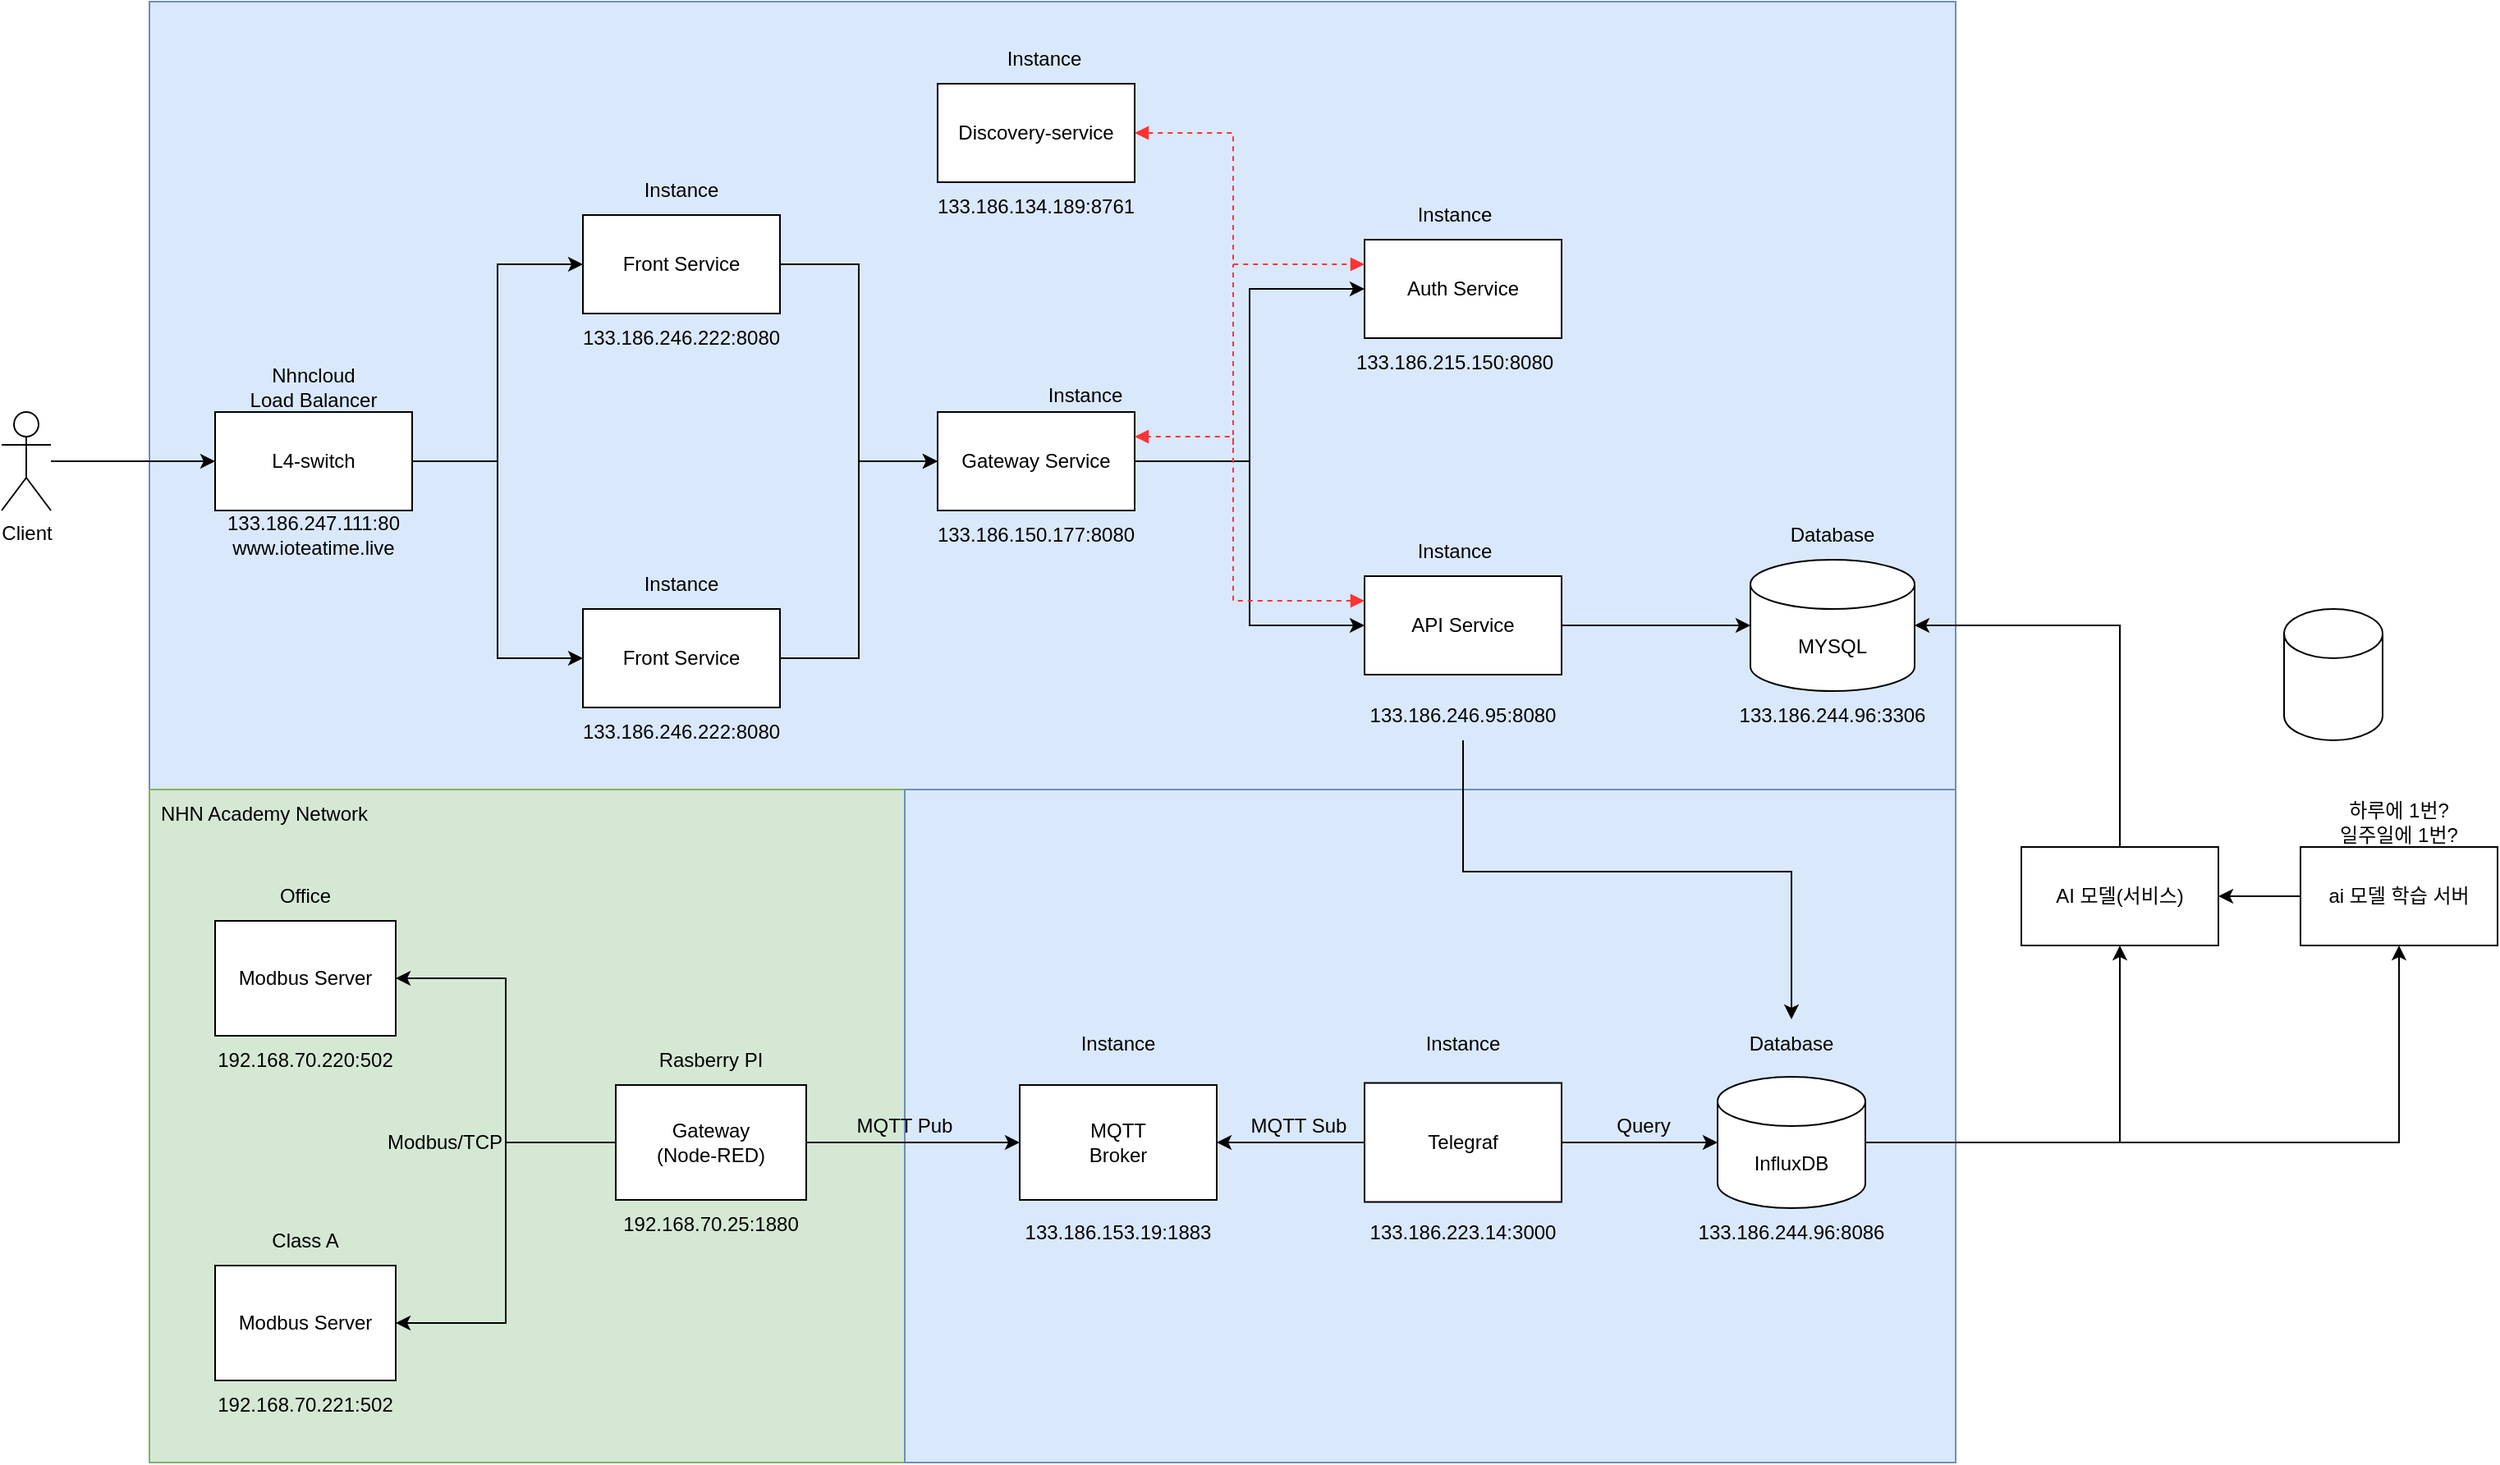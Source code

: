 <mxfile version="24.2.3" type="github">
  <diagram name="페이지-1" id="th0XQkB2l59hhsC8lqRe">
    <mxGraphModel dx="1687" dy="2235" grid="1" gridSize="10" guides="1" tooltips="1" connect="1" arrows="1" fold="1" page="1" pageScale="1" pageWidth="827" pageHeight="1169" math="0" shadow="0">
      <root>
        <mxCell id="0" />
        <mxCell id="1" parent="0" />
        <mxCell id="sQb8ffSm1RUAsvBsyorU-21" value="" style="rounded=0;whiteSpace=wrap;html=1;fillColor=#dae8fc;strokeColor=#6c8ebf;" parent="1" vertex="1">
          <mxGeometry x="150" y="-160" width="1100" height="480" as="geometry" />
        </mxCell>
        <mxCell id="sQb8ffSm1RUAsvBsyorU-19" value="" style="rounded=0;whiteSpace=wrap;html=1;fillColor=#d5e8d4;strokeColor=#82b366;" parent="1" vertex="1">
          <mxGeometry x="150" y="320" width="460" height="410" as="geometry" />
        </mxCell>
        <mxCell id="sQb8ffSm1RUAsvBsyorU-20" value="" style="rounded=0;whiteSpace=wrap;html=1;fillColor=#dae8fc;strokeColor=#6c8ebf;" parent="1" vertex="1">
          <mxGeometry x="610" y="320" width="640" height="410" as="geometry" />
        </mxCell>
        <mxCell id="cO3AsxR2FoYZL1ss0mDV-1" value="Modbus Server" style="rounded=0;whiteSpace=wrap;html=1;" parent="1" vertex="1">
          <mxGeometry x="190" y="400" width="110" height="70" as="geometry" />
        </mxCell>
        <mxCell id="zTuHYD-jZTooekpgXttU-7" value="MQTT Pub" style="text;html=1;align=center;verticalAlign=middle;whiteSpace=wrap;rounded=0;" parent="1" vertex="1">
          <mxGeometry x="570" y="510" width="80" height="30" as="geometry" />
        </mxCell>
        <mxCell id="IO1WaZzKGrbauop8XFUP-30" style="edgeStyle=orthogonalEdgeStyle;rounded=0;orthogonalLoop=1;jettySize=auto;html=1;entryX=0;entryY=0.5;entryDx=0;entryDy=0;" edge="1" parent="1" source="sQb8ffSm1RUAsvBsyorU-18" target="B-YvBcfvIbjFVjhxtEdK-5">
          <mxGeometry relative="1" as="geometry" />
        </mxCell>
        <mxCell id="sQb8ffSm1RUAsvBsyorU-18" value="Client" style="shape=umlActor;verticalLabelPosition=bottom;verticalAlign=top;html=1;outlineConnect=0;" parent="1" vertex="1">
          <mxGeometry x="60" y="90" width="30" height="60" as="geometry" />
        </mxCell>
        <mxCell id="cO3AsxR2FoYZL1ss0mDV-2" value="Modbus Server" style="rounded=0;whiteSpace=wrap;html=1;" parent="1" vertex="1">
          <mxGeometry x="190" y="610" width="110" height="70" as="geometry" />
        </mxCell>
        <mxCell id="sQb8ffSm1RUAsvBsyorU-2" value="MQTT&lt;div&gt;Broker&lt;/div&gt;" style="rounded=0;whiteSpace=wrap;html=1;" parent="1" vertex="1">
          <mxGeometry x="680" y="500" width="120" height="70" as="geometry" />
        </mxCell>
        <mxCell id="cO3AsxR2FoYZL1ss0mDV-3" value="Office" style="text;html=1;align=center;verticalAlign=middle;whiteSpace=wrap;rounded=0;" parent="1" vertex="1">
          <mxGeometry x="215" y="370" width="60" height="30" as="geometry" />
        </mxCell>
        <mxCell id="sQb8ffSm1RUAsvBsyorU-4" style="edgeStyle=orthogonalEdgeStyle;rounded=0;orthogonalLoop=1;jettySize=auto;html=1;exitX=0;exitY=0.5;exitDx=0;exitDy=0;" parent="1" source="sQb8ffSm1RUAsvBsyorU-3" target="sQb8ffSm1RUAsvBsyorU-2" edge="1">
          <mxGeometry relative="1" as="geometry" />
        </mxCell>
        <mxCell id="cO3AsxR2FoYZL1ss0mDV-4" value="192.168.70.220:502" style="text;html=1;align=center;verticalAlign=middle;whiteSpace=wrap;rounded=0;" parent="1" vertex="1">
          <mxGeometry x="215" y="470" width="60" height="30" as="geometry" />
        </mxCell>
        <mxCell id="sQb8ffSm1RUAsvBsyorU-3" value="Telegraf" style="rounded=0;whiteSpace=wrap;html=1;" parent="1" vertex="1">
          <mxGeometry x="890" y="498.75" width="120" height="72.5" as="geometry" />
        </mxCell>
        <mxCell id="cO3AsxR2FoYZL1ss0mDV-5" value="192.168.70.221:502" style="text;html=1;align=center;verticalAlign=middle;whiteSpace=wrap;rounded=0;" parent="1" vertex="1">
          <mxGeometry x="215" y="680" width="60" height="30" as="geometry" />
        </mxCell>
        <mxCell id="sQb8ffSm1RUAsvBsyorU-5" value="MQTT Sub" style="text;html=1;align=center;verticalAlign=middle;whiteSpace=wrap;rounded=0;" parent="1" vertex="1">
          <mxGeometry x="810" y="510" width="80" height="30" as="geometry" />
        </mxCell>
        <mxCell id="cO3AsxR2FoYZL1ss0mDV-6" value="Class A" style="text;html=1;align=center;verticalAlign=middle;whiteSpace=wrap;rounded=0;" parent="1" vertex="1">
          <mxGeometry x="215" y="580" width="60" height="30" as="geometry" />
        </mxCell>
        <mxCell id="IO1WaZzKGrbauop8XFUP-35" style="edgeStyle=orthogonalEdgeStyle;rounded=0;orthogonalLoop=1;jettySize=auto;html=1;entryX=0.5;entryY=1;entryDx=0;entryDy=0;" edge="1" parent="1" source="sQb8ffSm1RUAsvBsyorU-8" target="IO1WaZzKGrbauop8XFUP-34">
          <mxGeometry relative="1" as="geometry">
            <mxPoint x="1350" y="400" as="targetPoint" />
          </mxGeometry>
        </mxCell>
        <mxCell id="IO1WaZzKGrbauop8XFUP-40" style="edgeStyle=orthogonalEdgeStyle;rounded=0;orthogonalLoop=1;jettySize=auto;html=1;entryX=0.5;entryY=1;entryDx=0;entryDy=0;" edge="1" parent="1" source="sQb8ffSm1RUAsvBsyorU-8" target="IO1WaZzKGrbauop8XFUP-38">
          <mxGeometry relative="1" as="geometry" />
        </mxCell>
        <mxCell id="sQb8ffSm1RUAsvBsyorU-8" value="InfluxDB" style="shape=cylinder3;whiteSpace=wrap;html=1;boundedLbl=1;backgroundOutline=1;size=15;" parent="1" vertex="1">
          <mxGeometry x="1105" y="495" width="90" height="80" as="geometry" />
        </mxCell>
        <mxCell id="zTuHYD-jZTooekpgXttU-1" style="edgeStyle=orthogonalEdgeStyle;rounded=0;orthogonalLoop=1;jettySize=auto;html=1;exitX=0;exitY=0.5;exitDx=0;exitDy=0;entryX=1;entryY=0.5;entryDx=0;entryDy=0;" parent="1" source="cO3AsxR2FoYZL1ss0mDV-7" target="cO3AsxR2FoYZL1ss0mDV-1" edge="1">
          <mxGeometry relative="1" as="geometry" />
        </mxCell>
        <mxCell id="zTuHYD-jZTooekpgXttU-2" style="edgeStyle=orthogonalEdgeStyle;rounded=0;orthogonalLoop=1;jettySize=auto;html=1;entryX=1;entryY=0.5;entryDx=0;entryDy=0;" parent="1" source="cO3AsxR2FoYZL1ss0mDV-7" target="cO3AsxR2FoYZL1ss0mDV-2" edge="1">
          <mxGeometry relative="1" as="geometry" />
        </mxCell>
        <mxCell id="zTuHYD-jZTooekpgXttU-6" style="edgeStyle=orthogonalEdgeStyle;rounded=0;orthogonalLoop=1;jettySize=auto;html=1;exitX=1;exitY=0.5;exitDx=0;exitDy=0;entryX=0;entryY=0.5;entryDx=0;entryDy=0;" parent="1" source="cO3AsxR2FoYZL1ss0mDV-7" target="sQb8ffSm1RUAsvBsyorU-2" edge="1">
          <mxGeometry relative="1" as="geometry" />
        </mxCell>
        <mxCell id="cO3AsxR2FoYZL1ss0mDV-7" value="Gateway&lt;div&gt;(Node-RED)&lt;/div&gt;" style="rounded=0;whiteSpace=wrap;html=1;" parent="1" vertex="1">
          <mxGeometry x="434" y="500" width="116" height="70" as="geometry" />
        </mxCell>
        <mxCell id="sQb8ffSm1RUAsvBsyorU-10" style="edgeStyle=orthogonalEdgeStyle;rounded=0;orthogonalLoop=1;jettySize=auto;html=1;exitX=1;exitY=0.5;exitDx=0;exitDy=0;entryX=0;entryY=0.5;entryDx=0;entryDy=0;entryPerimeter=0;" parent="1" source="sQb8ffSm1RUAsvBsyorU-3" target="sQb8ffSm1RUAsvBsyorU-8" edge="1">
          <mxGeometry relative="1" as="geometry" />
        </mxCell>
        <mxCell id="cO3AsxR2FoYZL1ss0mDV-8" value="192.168.70.25:1880" style="text;html=1;align=center;verticalAlign=middle;whiteSpace=wrap;rounded=0;" parent="1" vertex="1">
          <mxGeometry x="462" y="570" width="60" height="30" as="geometry" />
        </mxCell>
        <mxCell id="sQb8ffSm1RUAsvBsyorU-11" value="Query" style="text;html=1;align=center;verticalAlign=middle;whiteSpace=wrap;rounded=0;" parent="1" vertex="1">
          <mxGeometry x="1030" y="510" width="60" height="30" as="geometry" />
        </mxCell>
        <mxCell id="IO1WaZzKGrbauop8XFUP-15" style="edgeStyle=orthogonalEdgeStyle;rounded=0;orthogonalLoop=1;jettySize=auto;html=1;entryX=0;entryY=0.25;entryDx=0;entryDy=0;dashed=1;strokeColor=#FF3333;startArrow=block;startFill=1;endArrow=block;endFill=1;" edge="1" parent="1" source="B-YvBcfvIbjFVjhxtEdK-1" target="zTuHYD-jZTooekpgXttU-12">
          <mxGeometry relative="1" as="geometry">
            <Array as="points">
              <mxPoint x="810" y="-80" />
              <mxPoint x="810" />
            </Array>
          </mxGeometry>
        </mxCell>
        <mxCell id="B-YvBcfvIbjFVjhxtEdK-1" value="Discovery-service" style="rounded=0;whiteSpace=wrap;html=1;" parent="1" vertex="1">
          <mxGeometry x="630" y="-110" width="120" height="60" as="geometry" />
        </mxCell>
        <mxCell id="zTuHYD-jZTooekpgXttU-4" value="Modbus/TCP" style="text;html=1;align=center;verticalAlign=middle;whiteSpace=wrap;rounded=0;" parent="1" vertex="1">
          <mxGeometry x="300" y="520" width="60" height="30" as="geometry" />
        </mxCell>
        <mxCell id="IO1WaZzKGrbauop8XFUP-12" style="edgeStyle=orthogonalEdgeStyle;rounded=0;orthogonalLoop=1;jettySize=auto;html=1;entryX=0;entryY=0.5;entryDx=0;entryDy=0;" edge="1" parent="1" source="B-YvBcfvIbjFVjhxtEdK-2" target="zTuHYD-jZTooekpgXttU-12">
          <mxGeometry relative="1" as="geometry" />
        </mxCell>
        <mxCell id="IO1WaZzKGrbauop8XFUP-14" style="edgeStyle=orthogonalEdgeStyle;rounded=0;orthogonalLoop=1;jettySize=auto;html=1;entryX=0;entryY=0.5;entryDx=0;entryDy=0;" edge="1" parent="1" source="B-YvBcfvIbjFVjhxtEdK-2" target="zTuHYD-jZTooekpgXttU-11">
          <mxGeometry relative="1" as="geometry" />
        </mxCell>
        <mxCell id="B-YvBcfvIbjFVjhxtEdK-2" value="Gateway Service" style="rounded=0;whiteSpace=wrap;html=1;" parent="1" vertex="1">
          <mxGeometry x="630" y="90" width="120" height="60" as="geometry" />
        </mxCell>
        <mxCell id="sQb8ffSm1RUAsvBsyorU-12" value="133.186.153.19:1883" style="text;html=1;align=center;verticalAlign=middle;whiteSpace=wrap;rounded=0;" parent="1" vertex="1">
          <mxGeometry x="675" y="575" width="130" height="30" as="geometry" />
        </mxCell>
        <mxCell id="sQb8ffSm1RUAsvBsyorU-13" value="133.186.223.14:3000" style="text;html=1;align=center;verticalAlign=middle;whiteSpace=wrap;rounded=0;" parent="1" vertex="1">
          <mxGeometry x="885" y="575" width="130" height="30" as="geometry" />
        </mxCell>
        <mxCell id="zTuHYD-jZTooekpgXttU-8" value="Rasberry PI" style="text;html=1;align=center;verticalAlign=middle;whiteSpace=wrap;rounded=0;" parent="1" vertex="1">
          <mxGeometry x="454" y="470" width="76" height="30" as="geometry" />
        </mxCell>
        <mxCell id="sQb8ffSm1RUAsvBsyorU-14" value="Instance" style="text;html=1;align=center;verticalAlign=middle;whiteSpace=wrap;rounded=0;" parent="1" vertex="1">
          <mxGeometry x="710" y="460" width="60" height="30" as="geometry" />
        </mxCell>
        <mxCell id="IO1WaZzKGrbauop8XFUP-3" style="edgeStyle=orthogonalEdgeStyle;rounded=0;orthogonalLoop=1;jettySize=auto;html=1;entryX=0;entryY=0.5;entryDx=0;entryDy=0;" edge="1" parent="1" source="B-YvBcfvIbjFVjhxtEdK-5" target="B-YvBcfvIbjFVjhxtEdK-7">
          <mxGeometry relative="1" as="geometry" />
        </mxCell>
        <mxCell id="IO1WaZzKGrbauop8XFUP-4" style="edgeStyle=orthogonalEdgeStyle;rounded=0;orthogonalLoop=1;jettySize=auto;html=1;entryX=0;entryY=0.5;entryDx=0;entryDy=0;" edge="1" parent="1" source="B-YvBcfvIbjFVjhxtEdK-5" target="IO1WaZzKGrbauop8XFUP-2">
          <mxGeometry relative="1" as="geometry" />
        </mxCell>
        <mxCell id="B-YvBcfvIbjFVjhxtEdK-5" value="L4-switch" style="rounded=0;whiteSpace=wrap;html=1;" parent="1" vertex="1">
          <mxGeometry x="190" y="90" width="120" height="60" as="geometry" />
        </mxCell>
        <mxCell id="zTuHYD-jZTooekpgXttU-10" value="MYSQL" style="shape=cylinder3;whiteSpace=wrap;html=1;boundedLbl=1;backgroundOutline=1;size=15;" parent="1" vertex="1">
          <mxGeometry x="1125" y="180" width="100" height="80" as="geometry" />
        </mxCell>
        <mxCell id="IO1WaZzKGrbauop8XFUP-10" style="edgeStyle=orthogonalEdgeStyle;rounded=0;orthogonalLoop=1;jettySize=auto;html=1;entryX=0;entryY=0.5;entryDx=0;entryDy=0;" edge="1" parent="1" source="B-YvBcfvIbjFVjhxtEdK-7" target="B-YvBcfvIbjFVjhxtEdK-2">
          <mxGeometry relative="1" as="geometry" />
        </mxCell>
        <mxCell id="B-YvBcfvIbjFVjhxtEdK-7" value="Front Service" style="rounded=0;whiteSpace=wrap;html=1;" parent="1" vertex="1">
          <mxGeometry x="414" y="-30" width="120" height="60" as="geometry" />
        </mxCell>
        <mxCell id="sQb8ffSm1RUAsvBsyorU-15" value="Database" style="text;html=1;align=center;verticalAlign=middle;whiteSpace=wrap;rounded=0;" parent="1" vertex="1">
          <mxGeometry x="1120" y="460" width="60" height="30" as="geometry" />
        </mxCell>
        <mxCell id="B-YvBcfvIbjFVjhxtEdK-9" value="Nhncloud&lt;div&gt;Load Balancer&lt;/div&gt;" style="text;html=1;align=center;verticalAlign=middle;whiteSpace=wrap;rounded=0;" parent="1" vertex="1">
          <mxGeometry x="205" y="60" width="90" height="30" as="geometry" />
        </mxCell>
        <mxCell id="sQb8ffSm1RUAsvBsyorU-16" value="Instance" style="text;html=1;align=center;verticalAlign=middle;whiteSpace=wrap;rounded=0;" parent="1" vertex="1">
          <mxGeometry x="920" y="460" width="60" height="30" as="geometry" />
        </mxCell>
        <mxCell id="sQb8ffSm1RUAsvBsyorU-17" value="133.186.244.96:8086" style="text;html=1;align=center;verticalAlign=middle;whiteSpace=wrap;rounded=0;" parent="1" vertex="1">
          <mxGeometry x="1085" y="575" width="130" height="30" as="geometry" />
        </mxCell>
        <mxCell id="zTuHYD-jZTooekpgXttU-11" value="API Service" style="rounded=0;whiteSpace=wrap;html=1;" parent="1" vertex="1">
          <mxGeometry x="890" y="190" width="120" height="60" as="geometry" />
        </mxCell>
        <mxCell id="zTuHYD-jZTooekpgXttU-12" value="Auth Service" style="rounded=0;whiteSpace=wrap;html=1;" parent="1" vertex="1">
          <mxGeometry x="890" y="-15" width="120" height="60" as="geometry" />
        </mxCell>
        <mxCell id="zTuHYD-jZTooekpgXttU-15" style="edgeStyle=orthogonalEdgeStyle;rounded=0;orthogonalLoop=1;jettySize=auto;html=1;exitX=1;exitY=0.5;exitDx=0;exitDy=0;entryX=0;entryY=0.5;entryDx=0;entryDy=0;entryPerimeter=0;" parent="1" source="zTuHYD-jZTooekpgXttU-11" target="zTuHYD-jZTooekpgXttU-10" edge="1">
          <mxGeometry relative="1" as="geometry" />
        </mxCell>
        <mxCell id="zTuHYD-jZTooekpgXttU-18" value="Instance" style="text;html=1;align=center;verticalAlign=middle;whiteSpace=wrap;rounded=0;" parent="1" vertex="1">
          <mxGeometry x="915" y="-45" width="60" height="30" as="geometry" />
        </mxCell>
        <mxCell id="zTuHYD-jZTooekpgXttU-19" value="Instance" style="text;html=1;align=center;verticalAlign=middle;whiteSpace=wrap;rounded=0;" parent="1" vertex="1">
          <mxGeometry x="915" y="160" width="60" height="30" as="geometry" />
        </mxCell>
        <mxCell id="IO1WaZzKGrbauop8XFUP-1" value="133.186.247.111:80&lt;div&gt;www.ioteatime.live&lt;/div&gt;" style="text;html=1;align=center;verticalAlign=middle;whiteSpace=wrap;rounded=0;" vertex="1" parent="1">
          <mxGeometry x="220" y="150" width="60" height="30" as="geometry" />
        </mxCell>
        <mxCell id="IO1WaZzKGrbauop8XFUP-11" style="edgeStyle=orthogonalEdgeStyle;rounded=0;orthogonalLoop=1;jettySize=auto;html=1;entryX=0;entryY=0.5;entryDx=0;entryDy=0;" edge="1" parent="1" source="IO1WaZzKGrbauop8XFUP-2" target="B-YvBcfvIbjFVjhxtEdK-2">
          <mxGeometry relative="1" as="geometry" />
        </mxCell>
        <mxCell id="IO1WaZzKGrbauop8XFUP-2" value="Front Service" style="rounded=0;whiteSpace=wrap;html=1;" vertex="1" parent="1">
          <mxGeometry x="414" y="210" width="120" height="60" as="geometry" />
        </mxCell>
        <mxCell id="IO1WaZzKGrbauop8XFUP-5" value="133.186.246.222:8080" style="text;html=1;align=center;verticalAlign=middle;whiteSpace=wrap;rounded=0;" vertex="1" parent="1">
          <mxGeometry x="444" y="30" width="60" height="30" as="geometry" />
        </mxCell>
        <mxCell id="IO1WaZzKGrbauop8XFUP-6" value="133.186.246.222:8080" style="text;html=1;align=center;verticalAlign=middle;whiteSpace=wrap;rounded=0;" vertex="1" parent="1">
          <mxGeometry x="444" y="270" width="60" height="30" as="geometry" />
        </mxCell>
        <mxCell id="IO1WaZzKGrbauop8XFUP-7" value="Instance" style="text;html=1;align=center;verticalAlign=middle;whiteSpace=wrap;rounded=0;" vertex="1" parent="1">
          <mxGeometry x="444" y="-60" width="60" height="30" as="geometry" />
        </mxCell>
        <mxCell id="IO1WaZzKGrbauop8XFUP-8" value="Instance" style="text;html=1;align=center;verticalAlign=middle;whiteSpace=wrap;rounded=0;" vertex="1" parent="1">
          <mxGeometry x="444" y="180" width="60" height="30" as="geometry" />
        </mxCell>
        <mxCell id="IO1WaZzKGrbauop8XFUP-9" value="Instance" style="text;html=1;align=center;verticalAlign=middle;whiteSpace=wrap;rounded=0;" vertex="1" parent="1">
          <mxGeometry x="690" y="65" width="60" height="30" as="geometry" />
        </mxCell>
        <mxCell id="IO1WaZzKGrbauop8XFUP-17" value="" style="endArrow=block;html=1;rounded=0;entryX=1;entryY=0.25;entryDx=0;entryDy=0;exitX=0;exitY=0.25;exitDx=0;exitDy=0;edgeStyle=orthogonalEdgeStyle;strokeColor=#FF3333;dashed=1;startArrow=block;startFill=1;endFill=1;" edge="1" parent="1" source="zTuHYD-jZTooekpgXttU-11" target="B-YvBcfvIbjFVjhxtEdK-2">
          <mxGeometry width="50" height="50" relative="1" as="geometry">
            <mxPoint x="760" y="130" as="sourcePoint" />
            <mxPoint x="810" y="80" as="targetPoint" />
            <Array as="points">
              <mxPoint x="810" y="205" />
              <mxPoint x="810" y="105" />
            </Array>
          </mxGeometry>
        </mxCell>
        <mxCell id="IO1WaZzKGrbauop8XFUP-18" value="Instance" style="text;html=1;align=center;verticalAlign=middle;whiteSpace=wrap;rounded=0;" vertex="1" parent="1">
          <mxGeometry x="665" y="-140" width="60" height="30" as="geometry" />
        </mxCell>
        <mxCell id="IO1WaZzKGrbauop8XFUP-21" value="" style="endArrow=none;html=1;rounded=0;dashed=1;strokeColor=#FF3333;endFill=0;" edge="1" parent="1">
          <mxGeometry width="50" height="50" relative="1" as="geometry">
            <mxPoint x="810" y="110" as="sourcePoint" />
            <mxPoint x="810" as="targetPoint" />
          </mxGeometry>
        </mxCell>
        <mxCell id="IO1WaZzKGrbauop8XFUP-22" value="133.186.134.189:8761" style="text;html=1;align=center;verticalAlign=middle;whiteSpace=wrap;rounded=0;" vertex="1" parent="1">
          <mxGeometry x="660" y="-50" width="60" height="30" as="geometry" />
        </mxCell>
        <mxCell id="IO1WaZzKGrbauop8XFUP-23" value="133.186.150.177:8080" style="text;html=1;align=center;verticalAlign=middle;whiteSpace=wrap;rounded=0;" vertex="1" parent="1">
          <mxGeometry x="660" y="150" width="60" height="30" as="geometry" />
        </mxCell>
        <mxCell id="IO1WaZzKGrbauop8XFUP-24" value="133.186.215.150:8080" style="text;html=1;align=center;verticalAlign=middle;whiteSpace=wrap;rounded=0;" vertex="1" parent="1">
          <mxGeometry x="915" y="45" width="60" height="30" as="geometry" />
        </mxCell>
        <mxCell id="IO1WaZzKGrbauop8XFUP-25" value="133.186.246.95:8080" style="text;html=1;align=center;verticalAlign=middle;whiteSpace=wrap;rounded=0;" vertex="1" parent="1">
          <mxGeometry x="920" y="260" width="60" height="30" as="geometry" />
        </mxCell>
        <mxCell id="IO1WaZzKGrbauop8XFUP-26" value="133.186.244.96:3306" style="text;html=1;align=center;verticalAlign=middle;whiteSpace=wrap;rounded=0;" vertex="1" parent="1">
          <mxGeometry x="1145" y="260" width="60" height="30" as="geometry" />
        </mxCell>
        <mxCell id="IO1WaZzKGrbauop8XFUP-27" value="Database" style="text;html=1;align=center;verticalAlign=middle;whiteSpace=wrap;rounded=0;" vertex="1" parent="1">
          <mxGeometry x="1145" y="150" width="60" height="30" as="geometry" />
        </mxCell>
        <mxCell id="IO1WaZzKGrbauop8XFUP-32" style="edgeStyle=orthogonalEdgeStyle;rounded=0;orthogonalLoop=1;jettySize=auto;html=1;entryX=0.5;entryY=0;entryDx=0;entryDy=0;exitX=0.5;exitY=1;exitDx=0;exitDy=0;" edge="1" parent="1" source="IO1WaZzKGrbauop8XFUP-25" target="sQb8ffSm1RUAsvBsyorU-15">
          <mxGeometry relative="1" as="geometry">
            <Array as="points">
              <mxPoint x="950" y="370" />
              <mxPoint x="1150" y="370" />
            </Array>
          </mxGeometry>
        </mxCell>
        <mxCell id="IO1WaZzKGrbauop8XFUP-34" value="AI 모델(서비스)" style="rounded=0;whiteSpace=wrap;html=1;" vertex="1" parent="1">
          <mxGeometry x="1290" y="355" width="120" height="60" as="geometry" />
        </mxCell>
        <mxCell id="IO1WaZzKGrbauop8XFUP-36" style="edgeStyle=orthogonalEdgeStyle;rounded=0;orthogonalLoop=1;jettySize=auto;html=1;entryX=1;entryY=0.5;entryDx=0;entryDy=0;entryPerimeter=0;exitX=0.5;exitY=0;exitDx=0;exitDy=0;" edge="1" parent="1" source="IO1WaZzKGrbauop8XFUP-34" target="zTuHYD-jZTooekpgXttU-10">
          <mxGeometry relative="1" as="geometry" />
        </mxCell>
        <mxCell id="IO1WaZzKGrbauop8XFUP-39" style="edgeStyle=orthogonalEdgeStyle;rounded=0;orthogonalLoop=1;jettySize=auto;html=1;entryX=1;entryY=0.5;entryDx=0;entryDy=0;" edge="1" parent="1" source="IO1WaZzKGrbauop8XFUP-38" target="IO1WaZzKGrbauop8XFUP-34">
          <mxGeometry relative="1" as="geometry" />
        </mxCell>
        <mxCell id="IO1WaZzKGrbauop8XFUP-38" value="ai 모델 학습 서버" style="rounded=0;whiteSpace=wrap;html=1;" vertex="1" parent="1">
          <mxGeometry x="1460" y="355" width="120" height="60" as="geometry" />
        </mxCell>
        <mxCell id="IO1WaZzKGrbauop8XFUP-42" value="하루에 1번?&lt;div&gt;일주일에 1번?&lt;/div&gt;" style="text;html=1;align=center;verticalAlign=middle;whiteSpace=wrap;rounded=0;" vertex="1" parent="1">
          <mxGeometry x="1470" y="325" width="100" height="30" as="geometry" />
        </mxCell>
        <mxCell id="IO1WaZzKGrbauop8XFUP-43" value="NHN Academy Network" style="text;html=1;align=center;verticalAlign=middle;whiteSpace=wrap;rounded=0;" vertex="1" parent="1">
          <mxGeometry x="150" y="320" width="140" height="30" as="geometry" />
        </mxCell>
        <mxCell id="IO1WaZzKGrbauop8XFUP-45" value="" style="shape=cylinder3;whiteSpace=wrap;html=1;boundedLbl=1;backgroundOutline=1;size=15;" vertex="1" parent="1">
          <mxGeometry x="1450" y="210" width="60" height="80" as="geometry" />
        </mxCell>
      </root>
    </mxGraphModel>
  </diagram>
</mxfile>
